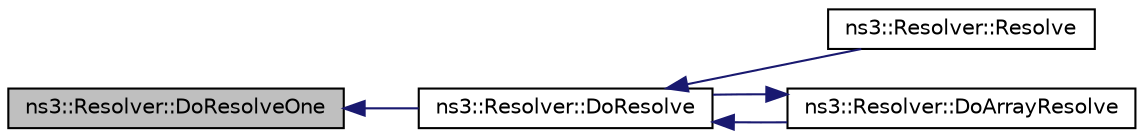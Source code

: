 digraph "ns3::Resolver::DoResolveOne"
{
  edge [fontname="Helvetica",fontsize="10",labelfontname="Helvetica",labelfontsize="10"];
  node [fontname="Helvetica",fontsize="10",shape=record];
  rankdir="LR";
  Node1 [label="ns3::Resolver::DoResolveOne",height=0.2,width=0.4,color="black", fillcolor="grey75", style="filled", fontcolor="black"];
  Node1 -> Node2 [dir="back",color="midnightblue",fontsize="10",style="solid"];
  Node2 [label="ns3::Resolver::DoResolve",height=0.2,width=0.4,color="black", fillcolor="white", style="filled",URL="$d4/dc4/classns3_1_1Resolver.html#ae91ec5c188ee8da874e4915193efb000"];
  Node2 -> Node3 [dir="back",color="midnightblue",fontsize="10",style="solid"];
  Node3 [label="ns3::Resolver::Resolve",height=0.2,width=0.4,color="black", fillcolor="white", style="filled",URL="$d4/dc4/classns3_1_1Resolver.html#ac3768bb1d9c145634bebc378cc5bb4fd"];
  Node2 -> Node4 [dir="back",color="midnightblue",fontsize="10",style="solid"];
  Node4 [label="ns3::Resolver::DoArrayResolve",height=0.2,width=0.4,color="black", fillcolor="white", style="filled",URL="$d4/dc4/classns3_1_1Resolver.html#a09cf9f78d05d8734280769d3daa5d8cc"];
  Node4 -> Node2 [dir="back",color="midnightblue",fontsize="10",style="solid"];
}
